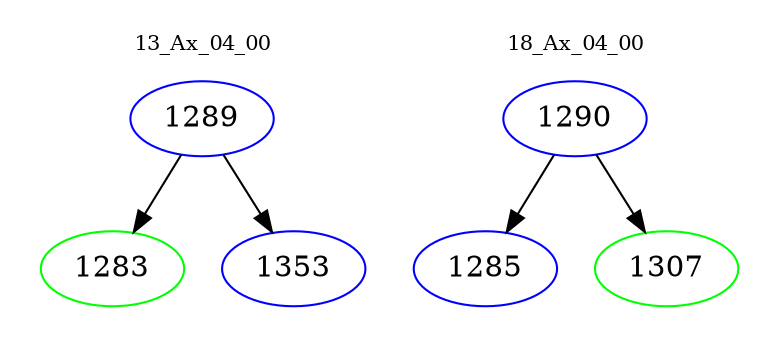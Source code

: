 digraph{
subgraph cluster_0 {
color = white
label = "13_Ax_04_00";
fontsize=10;
T0_1289 [label="1289", color="blue"]
T0_1289 -> T0_1283 [color="black"]
T0_1283 [label="1283", color="green"]
T0_1289 -> T0_1353 [color="black"]
T0_1353 [label="1353", color="blue"]
}
subgraph cluster_1 {
color = white
label = "18_Ax_04_00";
fontsize=10;
T1_1290 [label="1290", color="blue"]
T1_1290 -> T1_1285 [color="black"]
T1_1285 [label="1285", color="blue"]
T1_1290 -> T1_1307 [color="black"]
T1_1307 [label="1307", color="green"]
}
}
